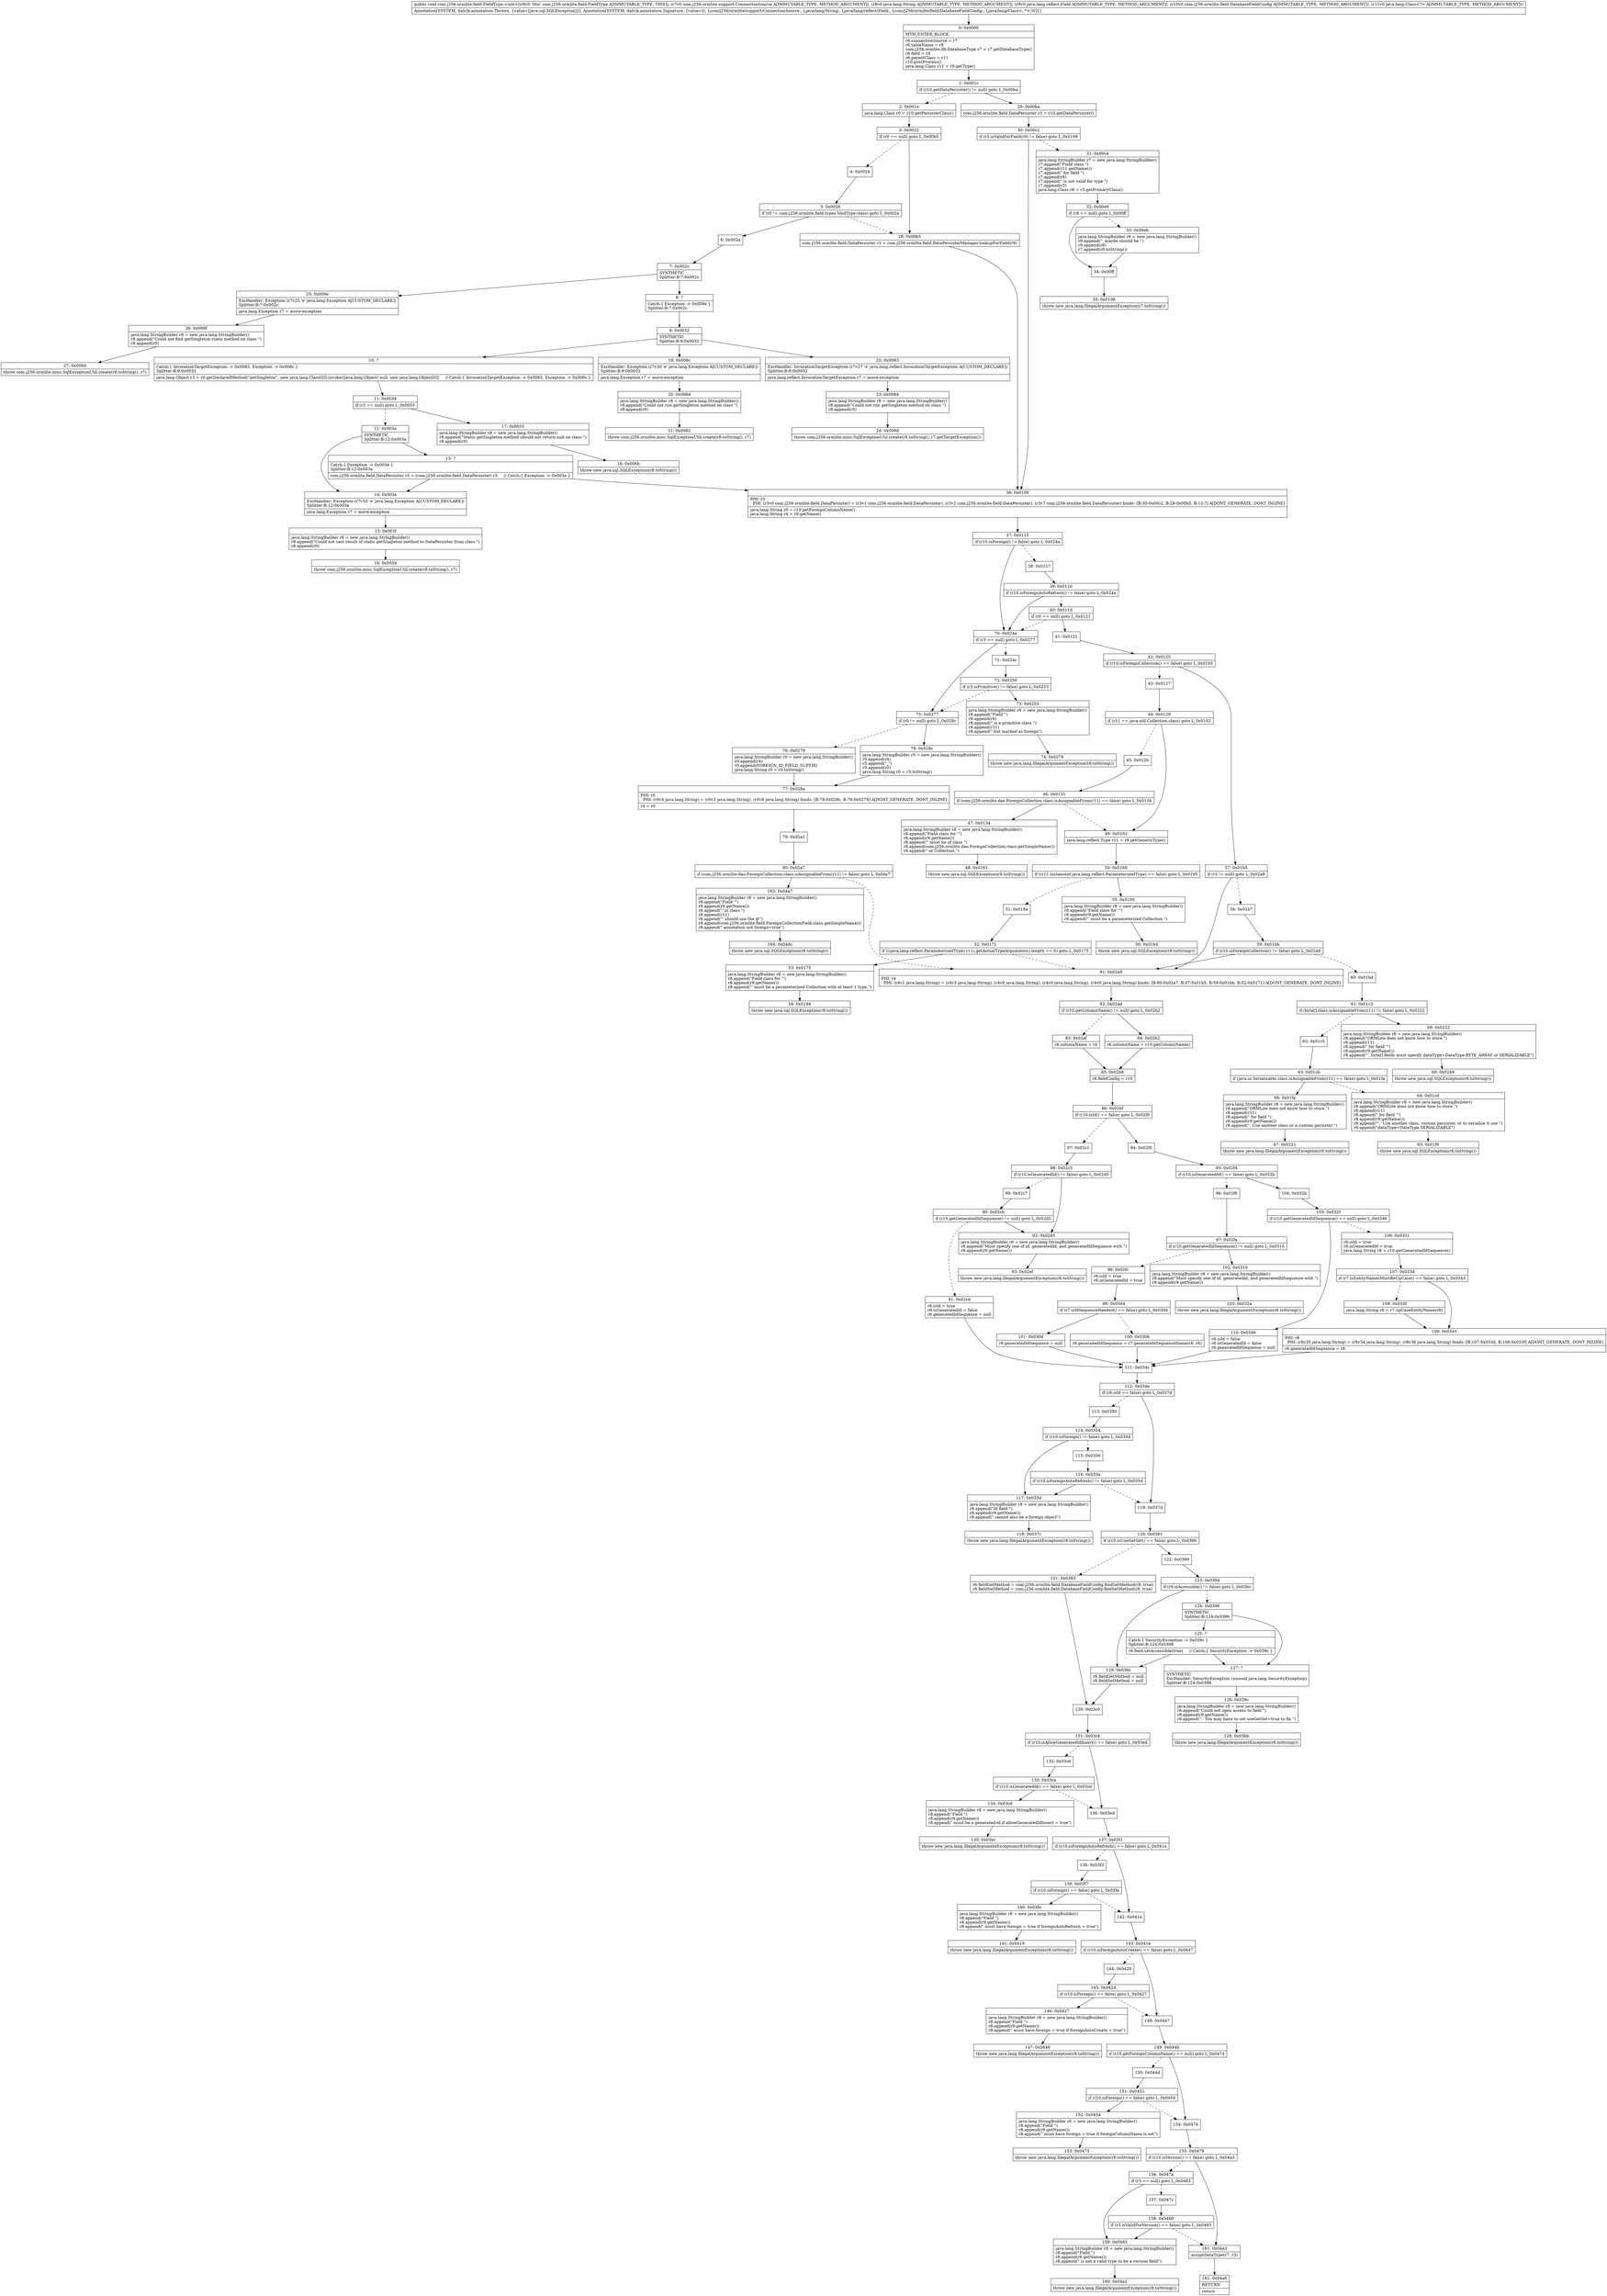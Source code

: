digraph "CFG forcom.j256.ormlite.field.FieldType.\<init\>(Lcom\/j256\/ormlite\/support\/ConnectionSource;Ljava\/lang\/String;Ljava\/lang\/reflect\/Field;Lcom\/j256\/ormlite\/field\/DatabaseFieldConfig;Ljava\/lang\/Class;)V" {
Node_0 [shape=record,label="{0\:\ 0x0000|MTH_ENTER_BLOCK\l|r6.connectionSource = r7\lr6.tableName = r8\lcom.j256.ormlite.db.DatabaseType r7 = r7.getDatabaseType()\lr6.field = r9\lr6.parentClass = r11\lr10.postProcess()\ljava.lang.Class r11 = r9.getType()\l}"];
Node_1 [shape=record,label="{1\:\ 0x001c|if (r10.getDataPersister() != null) goto L_0x00ba\l}"];
Node_2 [shape=record,label="{2\:\ 0x001e|java.lang.Class r0 = r10.getPersisterClass()\l}"];
Node_3 [shape=record,label="{3\:\ 0x0022|if (r0 == null) goto L_0x00b5\l}"];
Node_4 [shape=record,label="{4\:\ 0x0024}"];
Node_5 [shape=record,label="{5\:\ 0x0026|if (r0 != com.j256.ormlite.field.types.VoidType.class) goto L_0x002a\l}"];
Node_6 [shape=record,label="{6\:\ 0x002a}"];
Node_7 [shape=record,label="{7\:\ 0x002c|SYNTHETIC\lSplitter:B:7:0x002c\l}"];
Node_8 [shape=record,label="{8\:\ ?|Catch:\{ Exception \-\> 0x009e \}\lSplitter:B:7:0x002c\l}"];
Node_9 [shape=record,label="{9\:\ 0x0032|SYNTHETIC\lSplitter:B:9:0x0032\l}"];
Node_10 [shape=record,label="{10\:\ ?|Catch:\{ InvocationTargetException \-\> 0x0083, Exception \-\> 0x006c \}\lSplitter:B:9:0x0032\l|java.lang.Object r3 = r0.getDeclaredMethod(\"getSingleton\", new java.lang.Class[0]).invoke((java.lang.Object) null, new java.lang.Object[0])     \/\/ Catch:\{ InvocationTargetException \-\> 0x0083, Exception \-\> 0x006c \}\l}"];
Node_11 [shape=record,label="{11\:\ 0x0038|if (r3 == null) goto L_0x0055\l}"];
Node_12 [shape=record,label="{12\:\ 0x003a|SYNTHETIC\lSplitter:B:12:0x003a\l}"];
Node_13 [shape=record,label="{13\:\ ?|Catch:\{ Exception \-\> 0x003e \}\lSplitter:B:12:0x003a\l|com.j256.ormlite.field.DataPersister r3 = (com.j256.ormlite.field.DataPersister) r3     \/\/ Catch:\{ Exception \-\> 0x003e \}\l}"];
Node_14 [shape=record,label="{14\:\ 0x003e|ExcHandler: Exception (r7v33 'e' java.lang.Exception A[CUSTOM_DECLARE])\lSplitter:B:12:0x003a\l|java.lang.Exception r7 = move\-exception\l}"];
Node_15 [shape=record,label="{15\:\ 0x003f|java.lang.StringBuilder r8 = new java.lang.StringBuilder()\lr8.append(\"Could not cast result of static getSingleton method to DataPersister from class \")\lr8.append(r0)\l}"];
Node_16 [shape=record,label="{16\:\ 0x0054|throw com.j256.ormlite.misc.SqlExceptionUtil.create(r8.toString(), r7)\l}"];
Node_17 [shape=record,label="{17\:\ 0x0055|java.lang.StringBuilder r8 = new java.lang.StringBuilder()\lr8.append(\"Static getSingleton method should not return null on class \")\lr8.append(r0)\l}"];
Node_18 [shape=record,label="{18\:\ 0x006b|throw new java.sql.SQLException(r8.toString())\l}"];
Node_19 [shape=record,label="{19\:\ 0x006c|ExcHandler: Exception (r7v30 'e' java.lang.Exception A[CUSTOM_DECLARE])\lSplitter:B:9:0x0032\l|java.lang.Exception r7 = move\-exception\l}"];
Node_20 [shape=record,label="{20\:\ 0x006d|java.lang.StringBuilder r8 = new java.lang.StringBuilder()\lr8.append(\"Could not run getSingleton method on class \")\lr8.append(r0)\l}"];
Node_21 [shape=record,label="{21\:\ 0x0082|throw com.j256.ormlite.misc.SqlExceptionUtil.create(r8.toString(), r7)\l}"];
Node_22 [shape=record,label="{22\:\ 0x0083|ExcHandler: InvocationTargetException (r7v27 'e' java.lang.reflect.InvocationTargetException A[CUSTOM_DECLARE])\lSplitter:B:9:0x0032\l|java.lang.reflect.InvocationTargetException r7 = move\-exception\l}"];
Node_23 [shape=record,label="{23\:\ 0x0084|java.lang.StringBuilder r8 = new java.lang.StringBuilder()\lr8.append(\"Could not run getSingleton method on class \")\lr8.append(r0)\l}"];
Node_24 [shape=record,label="{24\:\ 0x009d|throw com.j256.ormlite.misc.SqlExceptionUtil.create(r8.toString(), r7.getTargetException())\l}"];
Node_25 [shape=record,label="{25\:\ 0x009e|ExcHandler: Exception (r7v25 'e' java.lang.Exception A[CUSTOM_DECLARE])\lSplitter:B:7:0x002c\l|java.lang.Exception r7 = move\-exception\l}"];
Node_26 [shape=record,label="{26\:\ 0x009f|java.lang.StringBuilder r8 = new java.lang.StringBuilder()\lr8.append(\"Could not find getSingleton static method on class \")\lr8.append(r0)\l}"];
Node_27 [shape=record,label="{27\:\ 0x00b4|throw com.j256.ormlite.misc.SqlExceptionUtil.create(r8.toString(), r7)\l}"];
Node_28 [shape=record,label="{28\:\ 0x00b5|com.j256.ormlite.field.DataPersister r3 = com.j256.ormlite.field.DataPersisterManager.lookupForField(r9)\l}"];
Node_29 [shape=record,label="{29\:\ 0x00ba|com.j256.ormlite.field.DataPersister r3 = r10.getDataPersister()\l}"];
Node_30 [shape=record,label="{30\:\ 0x00c2|if (r3.isValidForField(r9) != false) goto L_0x0109\l}"];
Node_31 [shape=record,label="{31\:\ 0x00c4|java.lang.StringBuilder r7 = new java.lang.StringBuilder()\lr7.append(\"Field class \")\lr7.append(r11.getName())\lr7.append(\" for field \")\lr7.append(r6)\lr7.append(\" is not valid for type \")\lr7.append(r3)\ljava.lang.Class r8 = r3.getPrimaryClass()\l}"];
Node_32 [shape=record,label="{32\:\ 0x00e9|if (r8 == null) goto L_0x00ff\l}"];
Node_33 [shape=record,label="{33\:\ 0x00eb|java.lang.StringBuilder r9 = new java.lang.StringBuilder()\lr9.append(\", maybe should be \")\lr9.append(r8)\lr7.append(r9.toString())\l}"];
Node_34 [shape=record,label="{34\:\ 0x00ff}"];
Node_35 [shape=record,label="{35\:\ 0x0108|throw new java.lang.IllegalArgumentException(r7.toString())\l}"];
Node_36 [shape=record,label="{36\:\ 0x0109|PHI: r3 \l  PHI: (r3v0 com.j256.ormlite.field.DataPersister) = (r3v1 com.j256.ormlite.field.DataPersister), (r3v2 com.j256.ormlite.field.DataPersister), (r3v7 com.j256.ormlite.field.DataPersister) binds: [B:30:0x00c2, B:28:0x00b5, B:13:?] A[DONT_GENERATE, DONT_INLINE]\l|java.lang.String r0 = r10.getForeignColumnName()\ljava.lang.String r4 = r9.getName()\l}"];
Node_37 [shape=record,label="{37\:\ 0x0115|if (r10.isForeign() != false) goto L_0x024a\l}"];
Node_38 [shape=record,label="{38\:\ 0x0117}"];
Node_39 [shape=record,label="{39\:\ 0x011b|if (r10.isForeignAutoRefresh() != false) goto L_0x024a\l}"];
Node_40 [shape=record,label="{40\:\ 0x011d|if (r0 == null) goto L_0x0121\l}"];
Node_41 [shape=record,label="{41\:\ 0x0121}"];
Node_42 [shape=record,label="{42\:\ 0x0125|if (r10.isForeignCollection() == false) goto L_0x01b5\l}"];
Node_43 [shape=record,label="{43\:\ 0x0127}"];
Node_44 [shape=record,label="{44\:\ 0x0129|if (r11 == java.util.Collection.class) goto L_0x0162\l}"];
Node_45 [shape=record,label="{45\:\ 0x012b}"];
Node_46 [shape=record,label="{46\:\ 0x0131|if (com.j256.ormlite.dao.ForeignCollection.class.isAssignableFrom(r11) == false) goto L_0x0134\l}"];
Node_47 [shape=record,label="{47\:\ 0x0134|java.lang.StringBuilder r8 = new java.lang.StringBuilder()\lr8.append(\"Field class for '\")\lr8.append(r9.getName())\lr8.append(\"' must be of class \")\lr8.append(com.j256.ormlite.dao.ForeignCollection.class.getSimpleName())\lr8.append(\" or Collection.\")\l}"];
Node_48 [shape=record,label="{48\:\ 0x0161|throw new java.sql.SQLException(r8.toString())\l}"];
Node_49 [shape=record,label="{49\:\ 0x0162|java.lang.reflect.Type r11 = r9.getGenericType()\l}"];
Node_50 [shape=record,label="{50\:\ 0x0168|if ((r11 instanceof java.lang.reflect.ParameterizedType) == false) goto L_0x0195\l}"];
Node_51 [shape=record,label="{51\:\ 0x016a}"];
Node_52 [shape=record,label="{52\:\ 0x0171|if (((java.lang.reflect.ParameterizedType) r11).getActualTypeArguments().length == 0) goto L_0x0175\l}"];
Node_53 [shape=record,label="{53\:\ 0x0175|java.lang.StringBuilder r8 = new java.lang.StringBuilder()\lr8.append(\"Field class for '\")\lr8.append(r9.getName())\lr8.append(\"' must be a parameterized Collection with at least 1 type.\")\l}"];
Node_54 [shape=record,label="{54\:\ 0x0194|throw new java.sql.SQLException(r8.toString())\l}"];
Node_55 [shape=record,label="{55\:\ 0x0195|java.lang.StringBuilder r8 = new java.lang.StringBuilder()\lr8.append(\"Field class for '\")\lr8.append(r9.getName())\lr8.append(\"' must be a parameterized Collection.\")\l}"];
Node_56 [shape=record,label="{56\:\ 0x01b4|throw new java.sql.SQLException(r8.toString())\l}"];
Node_57 [shape=record,label="{57\:\ 0x01b5|if (r3 != null) goto L_0x02a9\l}"];
Node_58 [shape=record,label="{58\:\ 0x01b7}"];
Node_59 [shape=record,label="{59\:\ 0x01bb|if (r10.isForeignCollection() != false) goto L_0x02a9\l}"];
Node_60 [shape=record,label="{60\:\ 0x01bd}"];
Node_61 [shape=record,label="{61\:\ 0x01c3|if (byte[].class.isAssignableFrom(r11) != false) goto L_0x0222\l}"];
Node_62 [shape=record,label="{62\:\ 0x01c5}"];
Node_63 [shape=record,label="{63\:\ 0x01cb|if (java.io.Serializable.class.isAssignableFrom(r11) == false) goto L_0x01fa\l}"];
Node_64 [shape=record,label="{64\:\ 0x01cd|java.lang.StringBuilder r8 = new java.lang.StringBuilder()\lr8.append(\"ORMLite does not know how to store \")\lr8.append(r11)\lr8.append(\" for field '\")\lr8.append(r9.getName())\lr8.append(\"'.  Use another class, custom persister, or to serialize it use \")\lr8.append(\"dataType=DataType.SERIALIZABLE\")\l}"];
Node_65 [shape=record,label="{65\:\ 0x01f9|throw new java.sql.SQLException(r8.toString())\l}"];
Node_66 [shape=record,label="{66\:\ 0x01fa|java.lang.StringBuilder r8 = new java.lang.StringBuilder()\lr8.append(\"ORMLite does not know how to store \")\lr8.append(r11)\lr8.append(\" for field \")\lr8.append(r9.getName())\lr8.append(\". Use another class or a custom persister.\")\l}"];
Node_67 [shape=record,label="{67\:\ 0x0221|throw new java.lang.IllegalArgumentException(r8.toString())\l}"];
Node_68 [shape=record,label="{68\:\ 0x0222|java.lang.StringBuilder r8 = new java.lang.StringBuilder()\lr8.append(\"ORMLite does not know how to store \")\lr8.append(r11)\lr8.append(\" for field '\")\lr8.append(r9.getName())\lr8.append(\"'. byte[] fields must specify dataType=DataType.BYTE_ARRAY or SERIALIZABLE\")\l}"];
Node_69 [shape=record,label="{69\:\ 0x0249|throw new java.sql.SQLException(r8.toString())\l}"];
Node_70 [shape=record,label="{70\:\ 0x024a|if (r3 == null) goto L_0x0277\l}"];
Node_71 [shape=record,label="{71\:\ 0x024c}"];
Node_72 [shape=record,label="{72\:\ 0x0250|if (r3.isPrimitive() != false) goto L_0x0253\l}"];
Node_73 [shape=record,label="{73\:\ 0x0253|java.lang.StringBuilder r8 = new java.lang.StringBuilder()\lr8.append(\"Field \")\lr8.append(r6)\lr8.append(\" is a primitive class \")\lr8.append(r11)\lr8.append(\" but marked as foreign\")\l}"];
Node_74 [shape=record,label="{74\:\ 0x0276|throw new java.lang.IllegalArgumentException(r8.toString())\l}"];
Node_75 [shape=record,label="{75\:\ 0x0277|if (r0 != null) goto L_0x028c\l}"];
Node_76 [shape=record,label="{76\:\ 0x0279|java.lang.StringBuilder r0 = new java.lang.StringBuilder()\lr0.append(r4)\lr0.append(FOREIGN_ID_FIELD_SUFFIX)\ljava.lang.String r0 = r0.toString()\l}"];
Node_77 [shape=record,label="{77\:\ 0x028a|PHI: r0 \l  PHI: (r0v4 java.lang.String) = (r0v3 java.lang.String), (r0v8 java.lang.String) binds: [B:78:0x028c, B:76:0x0279] A[DONT_GENERATE, DONT_INLINE]\l|r4 = r0\l}"];
Node_78 [shape=record,label="{78\:\ 0x028c|java.lang.StringBuilder r5 = new java.lang.StringBuilder()\lr5.append(r4)\lr5.append(\"_\")\lr5.append(r0)\ljava.lang.String r0 = r5.toString()\l}"];
Node_79 [shape=record,label="{79\:\ 0x02a1}"];
Node_80 [shape=record,label="{80\:\ 0x02a7|if (com.j256.ormlite.dao.ForeignCollection.class.isAssignableFrom(r11) != false) goto L_0x04a7\l}"];
Node_81 [shape=record,label="{81\:\ 0x02a9|PHI: r4 \l  PHI: (r4v1 java.lang.String) = (r4v3 java.lang.String), (r4v0 java.lang.String), (r4v0 java.lang.String), (r4v0 java.lang.String) binds: [B:80:0x02a7, B:57:0x01b5, B:59:0x01bb, B:52:0x0171] A[DONT_GENERATE, DONT_INLINE]\l}"];
Node_82 [shape=record,label="{82\:\ 0x02ad|if (r10.getColumnName() != null) goto L_0x02b2\l}"];
Node_83 [shape=record,label="{83\:\ 0x02af|r6.columnName = r4\l}"];
Node_84 [shape=record,label="{84\:\ 0x02b2|r6.columnName = r10.getColumnName()\l}"];
Node_85 [shape=record,label="{85\:\ 0x02b8|r6.fieldConfig = r10\l}"];
Node_86 [shape=record,label="{86\:\ 0x02bf|if (r10.isId() == false) goto L_0x02f0\l}"];
Node_87 [shape=record,label="{87\:\ 0x02c1}"];
Node_88 [shape=record,label="{88\:\ 0x02c5|if (r10.isGeneratedId() != false) goto L_0x02d5\l}"];
Node_89 [shape=record,label="{89\:\ 0x02c7}"];
Node_90 [shape=record,label="{90\:\ 0x02cb|if (r10.getGeneratedIdSequence() != null) goto L_0x02d5\l}"];
Node_91 [shape=record,label="{91\:\ 0x02cd|r6.isId = true\lr6.isGeneratedId = false\lr6.generatedIdSequence = null\l}"];
Node_92 [shape=record,label="{92\:\ 0x02d5|java.lang.StringBuilder r8 = new java.lang.StringBuilder()\lr8.append(\"Must specify one of id, generatedId, and generatedIdSequence with \")\lr8.append(r9.getName())\l}"];
Node_93 [shape=record,label="{93\:\ 0x02ef|throw new java.lang.IllegalArgumentException(r8.toString())\l}"];
Node_94 [shape=record,label="{94\:\ 0x02f0}"];
Node_95 [shape=record,label="{95\:\ 0x02f4|if (r10.isGeneratedId() == false) goto L_0x032b\l}"];
Node_96 [shape=record,label="{96\:\ 0x02f6}"];
Node_97 [shape=record,label="{97\:\ 0x02fa|if (r10.getGeneratedIdSequence() != null) goto L_0x0310\l}"];
Node_98 [shape=record,label="{98\:\ 0x02fc|r6.isId = true\lr6.isGeneratedId = true\l}"];
Node_99 [shape=record,label="{99\:\ 0x0304|if (r7.isIdSequenceNeeded() == false) goto L_0x030d\l}"];
Node_100 [shape=record,label="{100\:\ 0x0306|r6.generatedIdSequence = r7.generateIdSequenceName(r8, r6)\l}"];
Node_101 [shape=record,label="{101\:\ 0x030d|r6.generatedIdSequence = null\l}"];
Node_102 [shape=record,label="{102\:\ 0x0310|java.lang.StringBuilder r8 = new java.lang.StringBuilder()\lr8.append(\"Must specify one of id, generatedId, and generatedIdSequence with \")\lr8.append(r9.getName())\l}"];
Node_103 [shape=record,label="{103\:\ 0x032a|throw new java.lang.IllegalArgumentException(r8.toString())\l}"];
Node_104 [shape=record,label="{104\:\ 0x032b}"];
Node_105 [shape=record,label="{105\:\ 0x032f|if (r10.getGeneratedIdSequence() == null) goto L_0x0346\l}"];
Node_106 [shape=record,label="{106\:\ 0x0331|r6.isId = true\lr6.isGeneratedId = true\ljava.lang.String r8 = r10.getGeneratedIdSequence()\l}"];
Node_107 [shape=record,label="{107\:\ 0x033d|if (r7.isEntityNamesMustBeUpCase() == false) goto L_0x0343\l}"];
Node_108 [shape=record,label="{108\:\ 0x033f|java.lang.String r8 = r7.upCaseEntityName(r8)\l}"];
Node_109 [shape=record,label="{109\:\ 0x0343|PHI: r8 \l  PHI: (r8v35 java.lang.String) = (r8v34 java.lang.String), (r8v36 java.lang.String) binds: [B:107:0x033d, B:108:0x033f] A[DONT_GENERATE, DONT_INLINE]\l|r6.generatedIdSequence = r8\l}"];
Node_110 [shape=record,label="{110\:\ 0x0346|r6.isId = false\lr6.isGeneratedId = false\lr6.generatedIdSequence = null\l}"];
Node_111 [shape=record,label="{111\:\ 0x034c}"];
Node_112 [shape=record,label="{112\:\ 0x034e|if (r6.isId == false) goto L_0x037d\l}"];
Node_113 [shape=record,label="{113\:\ 0x0350}"];
Node_114 [shape=record,label="{114\:\ 0x0354|if (r10.isForeign() != false) goto L_0x035d\l}"];
Node_115 [shape=record,label="{115\:\ 0x0356}"];
Node_116 [shape=record,label="{116\:\ 0x035a|if (r10.isForeignAutoRefresh() != false) goto L_0x035d\l}"];
Node_117 [shape=record,label="{117\:\ 0x035d|java.lang.StringBuilder r8 = new java.lang.StringBuilder()\lr8.append(\"Id field \")\lr8.append(r9.getName())\lr8.append(\" cannot also be a foreign object\")\l}"];
Node_118 [shape=record,label="{118\:\ 0x037c|throw new java.lang.IllegalArgumentException(r8.toString())\l}"];
Node_119 [shape=record,label="{119\:\ 0x037d}"];
Node_120 [shape=record,label="{120\:\ 0x0381|if (r10.isUseGetSet() == false) goto L_0x0390\l}"];
Node_121 [shape=record,label="{121\:\ 0x0383|r6.fieldGetMethod = com.j256.ormlite.field.DatabaseFieldConfig.findGetMethod(r9, true)\lr6.fieldSetMethod = com.j256.ormlite.field.DatabaseFieldConfig.findSetMethod(r9, true)\l}"];
Node_122 [shape=record,label="{122\:\ 0x0390}"];
Node_123 [shape=record,label="{123\:\ 0x0394|if (r9.isAccessible() != false) goto L_0x03bc\l}"];
Node_124 [shape=record,label="{124\:\ 0x0396|SYNTHETIC\lSplitter:B:124:0x0396\l}"];
Node_125 [shape=record,label="{125\:\ ?|Catch:\{ SecurityException \-\> 0x039c \}\lSplitter:B:124:0x0396\l|r6.field.setAccessible(true)     \/\/ Catch:\{ SecurityException \-\> 0x039c \}\l}"];
Node_126 [shape=record,label="{126\:\ 0x039c|java.lang.StringBuilder r8 = new java.lang.StringBuilder()\lr8.append(\"Could not open access to field \")\lr8.append(r9.getName())\lr8.append(\".  You may have to set useGetSet=true to fix.\")\l}"];
Node_127 [shape=record,label="{127\:\ ?|SYNTHETIC\lExcHandler: SecurityException (unused java.lang.SecurityException)\lSplitter:B:124:0x0396\l}"];
Node_128 [shape=record,label="{128\:\ 0x03bb|throw new java.lang.IllegalArgumentException(r8.toString())\l}"];
Node_129 [shape=record,label="{129\:\ 0x03bc|r6.fieldGetMethod = null\lr6.fieldSetMethod = null\l}"];
Node_130 [shape=record,label="{130\:\ 0x03c0}"];
Node_131 [shape=record,label="{131\:\ 0x03c4|if (r10.isAllowGeneratedIdInsert() == false) goto L_0x03ed\l}"];
Node_132 [shape=record,label="{132\:\ 0x03c6}"];
Node_133 [shape=record,label="{133\:\ 0x03ca|if (r10.isGeneratedId() == false) goto L_0x03cd\l}"];
Node_134 [shape=record,label="{134\:\ 0x03cd|java.lang.StringBuilder r8 = new java.lang.StringBuilder()\lr8.append(\"Field \")\lr8.append(r9.getName())\lr8.append(\" must be a generated\-id if allowGeneratedIdInsert = true\")\l}"];
Node_135 [shape=record,label="{135\:\ 0x03ec|throw new java.lang.IllegalArgumentException(r8.toString())\l}"];
Node_136 [shape=record,label="{136\:\ 0x03ed}"];
Node_137 [shape=record,label="{137\:\ 0x03f1|if (r10.isForeignAutoRefresh() == false) goto L_0x041a\l}"];
Node_138 [shape=record,label="{138\:\ 0x03f3}"];
Node_139 [shape=record,label="{139\:\ 0x03f7|if (r10.isForeign() == false) goto L_0x03fa\l}"];
Node_140 [shape=record,label="{140\:\ 0x03fa|java.lang.StringBuilder r8 = new java.lang.StringBuilder()\lr8.append(\"Field \")\lr8.append(r9.getName())\lr8.append(\" must have foreign = true if foreignAutoRefresh = true\")\l}"];
Node_141 [shape=record,label="{141\:\ 0x0419|throw new java.lang.IllegalArgumentException(r8.toString())\l}"];
Node_142 [shape=record,label="{142\:\ 0x041a}"];
Node_143 [shape=record,label="{143\:\ 0x041e|if (r10.isForeignAutoCreate() == false) goto L_0x0447\l}"];
Node_144 [shape=record,label="{144\:\ 0x0420}"];
Node_145 [shape=record,label="{145\:\ 0x0424|if (r10.isForeign() == false) goto L_0x0427\l}"];
Node_146 [shape=record,label="{146\:\ 0x0427|java.lang.StringBuilder r8 = new java.lang.StringBuilder()\lr8.append(\"Field \")\lr8.append(r9.getName())\lr8.append(\" must have foreign = true if foreignAutoCreate = true\")\l}"];
Node_147 [shape=record,label="{147\:\ 0x0446|throw new java.lang.IllegalArgumentException(r8.toString())\l}"];
Node_148 [shape=record,label="{148\:\ 0x0447}"];
Node_149 [shape=record,label="{149\:\ 0x044b|if (r10.getForeignColumnName() == null) goto L_0x0474\l}"];
Node_150 [shape=record,label="{150\:\ 0x044d}"];
Node_151 [shape=record,label="{151\:\ 0x0451|if (r10.isForeign() == false) goto L_0x0454\l}"];
Node_152 [shape=record,label="{152\:\ 0x0454|java.lang.StringBuilder r8 = new java.lang.StringBuilder()\lr8.append(\"Field \")\lr8.append(r9.getName())\lr8.append(\" must have foreign = true if foreignColumnName is set\")\l}"];
Node_153 [shape=record,label="{153\:\ 0x0473|throw new java.lang.IllegalArgumentException(r8.toString())\l}"];
Node_154 [shape=record,label="{154\:\ 0x0474}"];
Node_155 [shape=record,label="{155\:\ 0x0478|if (r10.isVersion() == false) goto L_0x04a3\l}"];
Node_156 [shape=record,label="{156\:\ 0x047a|if (r3 == null) goto L_0x0483\l}"];
Node_157 [shape=record,label="{157\:\ 0x047c}"];
Node_158 [shape=record,label="{158\:\ 0x0480|if (r3.isValidForVersion() == false) goto L_0x0483\l}"];
Node_159 [shape=record,label="{159\:\ 0x0483|java.lang.StringBuilder r8 = new java.lang.StringBuilder()\lr8.append(\"Field \")\lr8.append(r9.getName())\lr8.append(\" is not a valid type to be a version field\")\l}"];
Node_160 [shape=record,label="{160\:\ 0x04a2|throw new java.lang.IllegalArgumentException(r8.toString())\l}"];
Node_161 [shape=record,label="{161\:\ 0x04a3|assignDataType(r7, r3)\l}"];
Node_162 [shape=record,label="{162\:\ 0x04a6|RETURN\l|return\l}"];
Node_163 [shape=record,label="{163\:\ 0x04a7|java.lang.StringBuilder r8 = new java.lang.StringBuilder()\lr8.append(\"Field '\")\lr8.append(r9.getName())\lr8.append(\"' in class \")\lr8.append(r11)\lr8.append(\"' should use the @\")\lr8.append(com.j256.ormlite.field.ForeignCollectionField.class.getSimpleName())\lr8.append(\" annotation not foreign=true\")\l}"];
Node_164 [shape=record,label="{164\:\ 0x04dc|throw new java.sql.SQLException(r8.toString())\l}"];
MethodNode[shape=record,label="{public void com.j256.ormlite.field.FieldType.\<init\>((r6v0 'this' com.j256.ormlite.field.FieldType A[IMMUTABLE_TYPE, THIS]), (r7v0 com.j256.ormlite.support.ConnectionSource A[IMMUTABLE_TYPE, METHOD_ARGUMENT]), (r8v0 java.lang.String A[IMMUTABLE_TYPE, METHOD_ARGUMENT]), (r9v0 java.lang.reflect.Field A[IMMUTABLE_TYPE, METHOD_ARGUMENT]), (r10v0 com.j256.ormlite.field.DatabaseFieldConfig A[IMMUTABLE_TYPE, METHOD_ARGUMENT]), (r11v0 java.lang.Class\<?\> A[IMMUTABLE_TYPE, METHOD_ARGUMENT]))  | Annotation[SYSTEM, dalvik.annotation.Throws, \{value=[java.sql.SQLException]\}], Annotation[SYSTEM, dalvik.annotation.Signature, \{value=[(, Lcom\/j256\/ormlite\/support\/ConnectionSource;, Ljava\/lang\/String;, Ljava\/lang\/reflect\/Field;, Lcom\/j256\/ormlite\/field\/DatabaseFieldConfig;, Ljava\/lang\/Class\<, *\>;)V]\}]\l}"];
MethodNode -> Node_0;
Node_0 -> Node_1;
Node_1 -> Node_2[style=dashed];
Node_1 -> Node_29;
Node_2 -> Node_3;
Node_3 -> Node_4[style=dashed];
Node_3 -> Node_28;
Node_4 -> Node_5;
Node_5 -> Node_6;
Node_5 -> Node_28[style=dashed];
Node_6 -> Node_7;
Node_7 -> Node_8;
Node_7 -> Node_25;
Node_8 -> Node_9;
Node_9 -> Node_10;
Node_9 -> Node_22;
Node_9 -> Node_19;
Node_10 -> Node_11;
Node_11 -> Node_12[style=dashed];
Node_11 -> Node_17;
Node_12 -> Node_13;
Node_12 -> Node_14;
Node_13 -> Node_14;
Node_13 -> Node_36;
Node_14 -> Node_15;
Node_15 -> Node_16;
Node_17 -> Node_18;
Node_19 -> Node_20;
Node_20 -> Node_21;
Node_22 -> Node_23;
Node_23 -> Node_24;
Node_25 -> Node_26;
Node_26 -> Node_27;
Node_28 -> Node_36;
Node_29 -> Node_30;
Node_30 -> Node_31[style=dashed];
Node_30 -> Node_36;
Node_31 -> Node_32;
Node_32 -> Node_33[style=dashed];
Node_32 -> Node_34;
Node_33 -> Node_34;
Node_34 -> Node_35;
Node_36 -> Node_37;
Node_37 -> Node_38[style=dashed];
Node_37 -> Node_70;
Node_38 -> Node_39;
Node_39 -> Node_40[style=dashed];
Node_39 -> Node_70;
Node_40 -> Node_41;
Node_40 -> Node_70[style=dashed];
Node_41 -> Node_42;
Node_42 -> Node_43[style=dashed];
Node_42 -> Node_57;
Node_43 -> Node_44;
Node_44 -> Node_45[style=dashed];
Node_44 -> Node_49;
Node_45 -> Node_46;
Node_46 -> Node_47;
Node_46 -> Node_49[style=dashed];
Node_47 -> Node_48;
Node_49 -> Node_50;
Node_50 -> Node_51[style=dashed];
Node_50 -> Node_55;
Node_51 -> Node_52;
Node_52 -> Node_53;
Node_52 -> Node_81[style=dashed];
Node_53 -> Node_54;
Node_55 -> Node_56;
Node_57 -> Node_58[style=dashed];
Node_57 -> Node_81;
Node_58 -> Node_59;
Node_59 -> Node_60[style=dashed];
Node_59 -> Node_81;
Node_60 -> Node_61;
Node_61 -> Node_62[style=dashed];
Node_61 -> Node_68;
Node_62 -> Node_63;
Node_63 -> Node_64[style=dashed];
Node_63 -> Node_66;
Node_64 -> Node_65;
Node_66 -> Node_67;
Node_68 -> Node_69;
Node_70 -> Node_71[style=dashed];
Node_70 -> Node_75;
Node_71 -> Node_72;
Node_72 -> Node_73;
Node_72 -> Node_75[style=dashed];
Node_73 -> Node_74;
Node_75 -> Node_76[style=dashed];
Node_75 -> Node_78;
Node_76 -> Node_77;
Node_77 -> Node_79;
Node_78 -> Node_77;
Node_79 -> Node_80;
Node_80 -> Node_81[style=dashed];
Node_80 -> Node_163;
Node_81 -> Node_82;
Node_82 -> Node_83[style=dashed];
Node_82 -> Node_84;
Node_83 -> Node_85;
Node_84 -> Node_85;
Node_85 -> Node_86;
Node_86 -> Node_87[style=dashed];
Node_86 -> Node_94;
Node_87 -> Node_88;
Node_88 -> Node_89[style=dashed];
Node_88 -> Node_92;
Node_89 -> Node_90;
Node_90 -> Node_91[style=dashed];
Node_90 -> Node_92;
Node_91 -> Node_111;
Node_92 -> Node_93;
Node_94 -> Node_95;
Node_95 -> Node_96[style=dashed];
Node_95 -> Node_104;
Node_96 -> Node_97;
Node_97 -> Node_98[style=dashed];
Node_97 -> Node_102;
Node_98 -> Node_99;
Node_99 -> Node_100[style=dashed];
Node_99 -> Node_101;
Node_100 -> Node_111;
Node_101 -> Node_111;
Node_102 -> Node_103;
Node_104 -> Node_105;
Node_105 -> Node_106[style=dashed];
Node_105 -> Node_110;
Node_106 -> Node_107;
Node_107 -> Node_108[style=dashed];
Node_107 -> Node_109;
Node_108 -> Node_109;
Node_109 -> Node_111;
Node_110 -> Node_111;
Node_111 -> Node_112;
Node_112 -> Node_113[style=dashed];
Node_112 -> Node_119;
Node_113 -> Node_114;
Node_114 -> Node_115[style=dashed];
Node_114 -> Node_117;
Node_115 -> Node_116;
Node_116 -> Node_117;
Node_116 -> Node_119[style=dashed];
Node_117 -> Node_118;
Node_119 -> Node_120;
Node_120 -> Node_121[style=dashed];
Node_120 -> Node_122;
Node_121 -> Node_130;
Node_122 -> Node_123;
Node_123 -> Node_124[style=dashed];
Node_123 -> Node_129;
Node_124 -> Node_125;
Node_124 -> Node_127;
Node_125 -> Node_127;
Node_125 -> Node_129;
Node_126 -> Node_128;
Node_127 -> Node_126;
Node_129 -> Node_130;
Node_130 -> Node_131;
Node_131 -> Node_132[style=dashed];
Node_131 -> Node_136;
Node_132 -> Node_133;
Node_133 -> Node_134;
Node_133 -> Node_136[style=dashed];
Node_134 -> Node_135;
Node_136 -> Node_137;
Node_137 -> Node_138[style=dashed];
Node_137 -> Node_142;
Node_138 -> Node_139;
Node_139 -> Node_140;
Node_139 -> Node_142[style=dashed];
Node_140 -> Node_141;
Node_142 -> Node_143;
Node_143 -> Node_144[style=dashed];
Node_143 -> Node_148;
Node_144 -> Node_145;
Node_145 -> Node_146;
Node_145 -> Node_148[style=dashed];
Node_146 -> Node_147;
Node_148 -> Node_149;
Node_149 -> Node_150[style=dashed];
Node_149 -> Node_154;
Node_150 -> Node_151;
Node_151 -> Node_152;
Node_151 -> Node_154[style=dashed];
Node_152 -> Node_153;
Node_154 -> Node_155;
Node_155 -> Node_156[style=dashed];
Node_155 -> Node_161;
Node_156 -> Node_157[style=dashed];
Node_156 -> Node_159;
Node_157 -> Node_158;
Node_158 -> Node_159;
Node_158 -> Node_161[style=dashed];
Node_159 -> Node_160;
Node_161 -> Node_162;
Node_163 -> Node_164;
}

